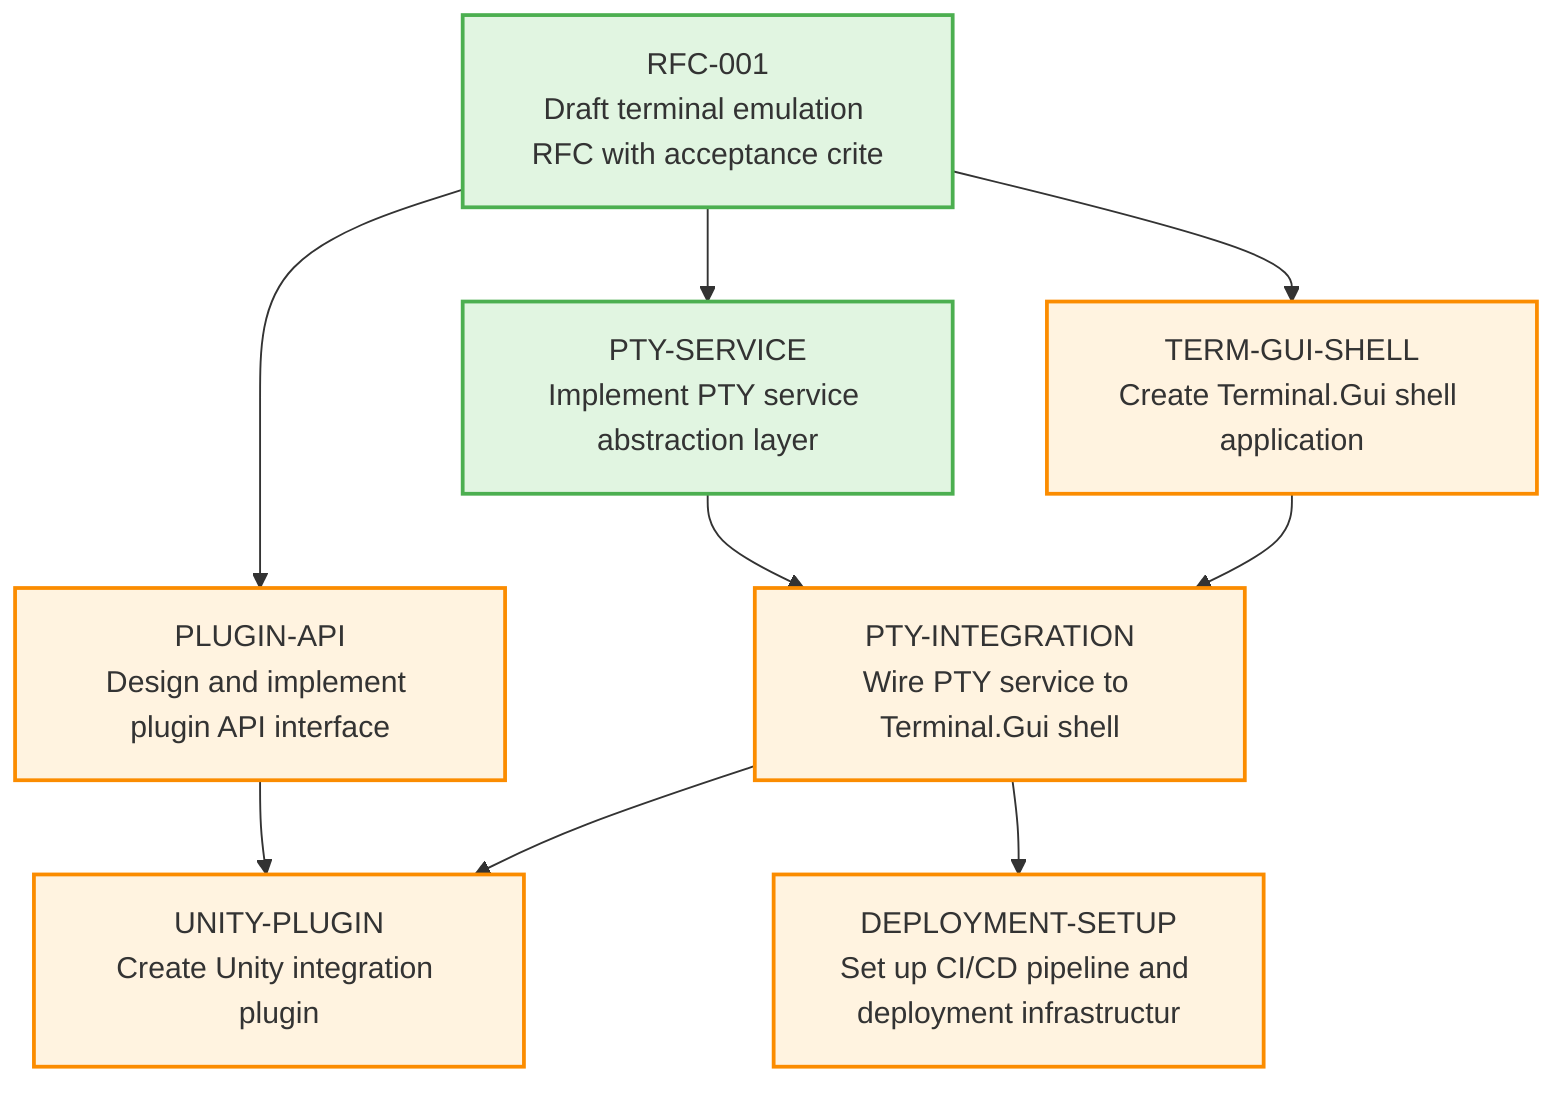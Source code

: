 graph TD;
  RFC-001["RFC-001<br/>Draft terminal emulation RFC with acceptance crite"]:::simple
  PTY-SERVICE["PTY-SERVICE<br/>Implement PTY service abstraction layer"]:::simple
  TERM-GUI-SHELL["TERM-GUI-SHELL<br/>Create Terminal.Gui shell application"]:::complex
  PTY-INTEGRATION["PTY-INTEGRATION<br/>Wire PTY service to Terminal.Gui shell"]:::complex
  PLUGIN-API["PLUGIN-API<br/>Design and implement plugin API interface"]:::complex
  UNITY-PLUGIN["UNITY-PLUGIN<br/>Create Unity integration plugin"]:::complex
  DEPLOYMENT-SETUP["DEPLOYMENT-SETUP<br/>Set up CI/CD pipeline and deployment infrastructur"]:::complex

  RFC-001 --> PTY-SERVICE;
  RFC-001 --> TERM-GUI-SHELL;
  PTY-SERVICE --> PTY-INTEGRATION;
  TERM-GUI-SHELL --> PTY-INTEGRATION;
  RFC-001 --> PLUGIN-API;
  PLUGIN-API --> UNITY-PLUGIN;
  PTY-INTEGRATION --> UNITY-PLUGIN;
  PTY-INTEGRATION --> DEPLOYMENT-SETUP;

classDef simple fill:#e1f5e1,stroke:#4caf50,stroke-width:2px;
classDef complex fill:#fff3e0,stroke:#fb8c00,stroke-width:2px;